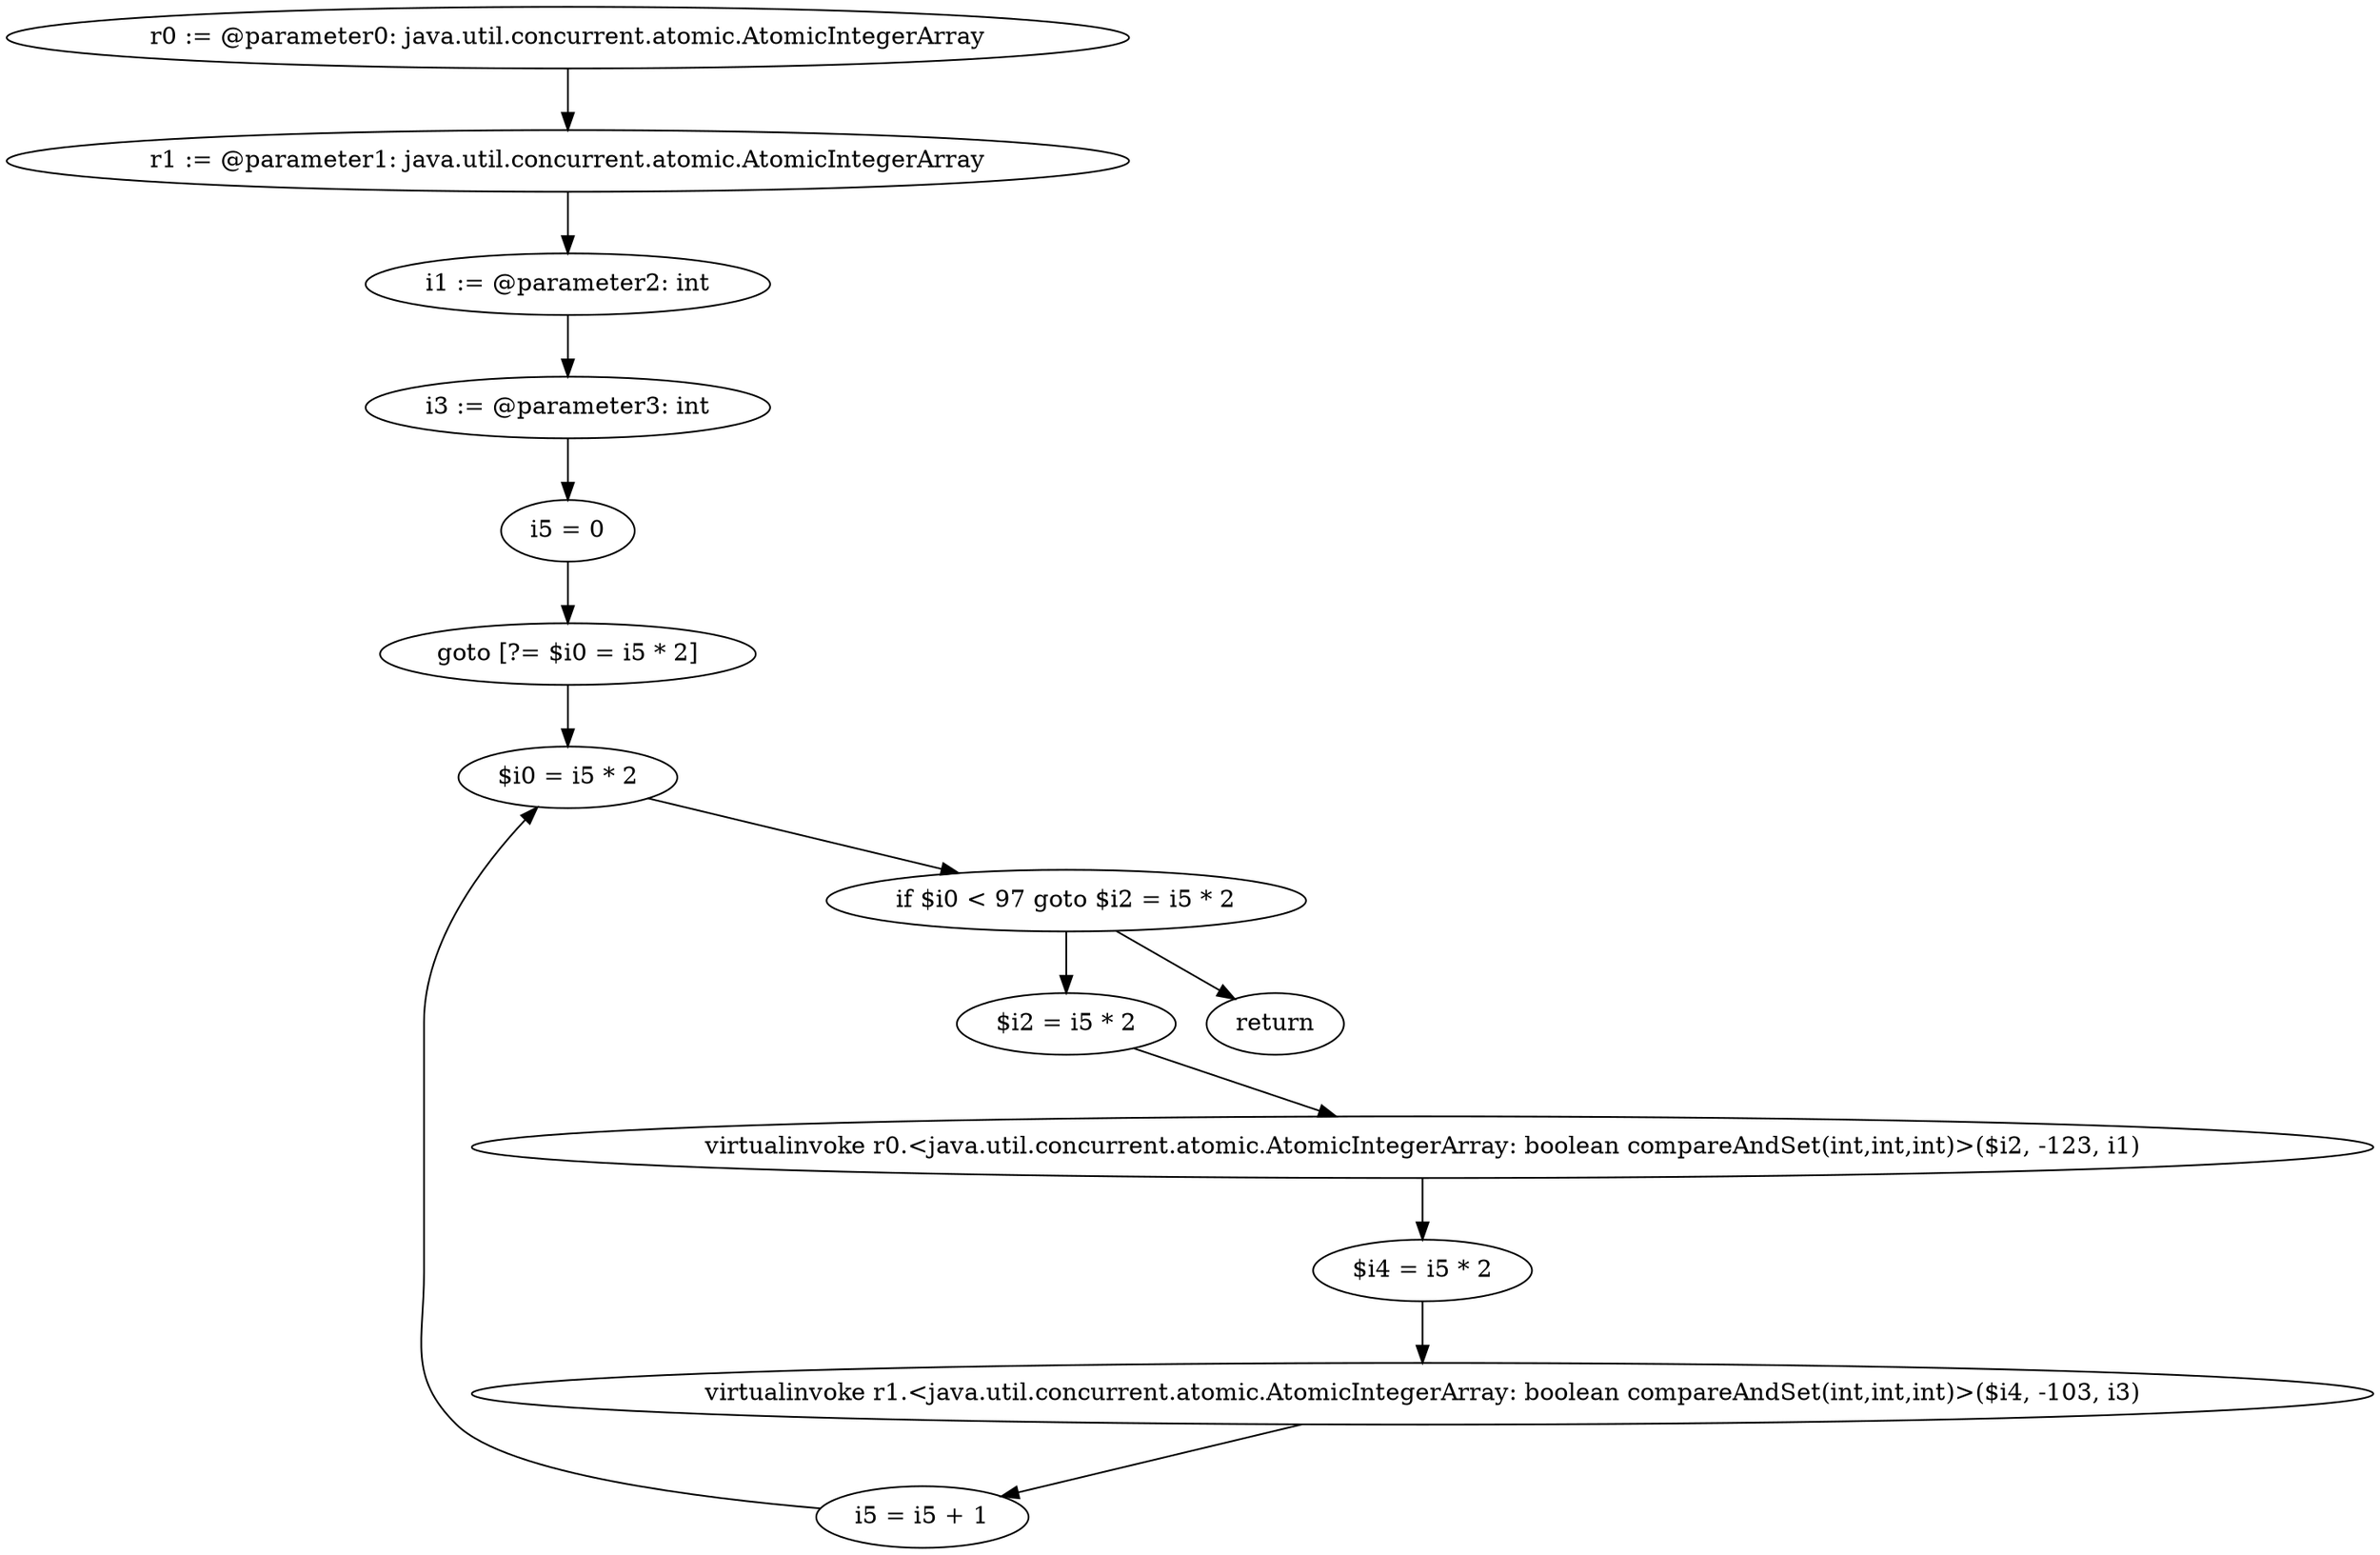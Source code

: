 digraph "unitGraph" {
    "r0 := @parameter0: java.util.concurrent.atomic.AtomicIntegerArray"
    "r1 := @parameter1: java.util.concurrent.atomic.AtomicIntegerArray"
    "i1 := @parameter2: int"
    "i3 := @parameter3: int"
    "i5 = 0"
    "goto [?= $i0 = i5 * 2]"
    "$i2 = i5 * 2"
    "virtualinvoke r0.<java.util.concurrent.atomic.AtomicIntegerArray: boolean compareAndSet(int,int,int)>($i2, -123, i1)"
    "$i4 = i5 * 2"
    "virtualinvoke r1.<java.util.concurrent.atomic.AtomicIntegerArray: boolean compareAndSet(int,int,int)>($i4, -103, i3)"
    "i5 = i5 + 1"
    "$i0 = i5 * 2"
    "if $i0 < 97 goto $i2 = i5 * 2"
    "return"
    "r0 := @parameter0: java.util.concurrent.atomic.AtomicIntegerArray"->"r1 := @parameter1: java.util.concurrent.atomic.AtomicIntegerArray";
    "r1 := @parameter1: java.util.concurrent.atomic.AtomicIntegerArray"->"i1 := @parameter2: int";
    "i1 := @parameter2: int"->"i3 := @parameter3: int";
    "i3 := @parameter3: int"->"i5 = 0";
    "i5 = 0"->"goto [?= $i0 = i5 * 2]";
    "goto [?= $i0 = i5 * 2]"->"$i0 = i5 * 2";
    "$i2 = i5 * 2"->"virtualinvoke r0.<java.util.concurrent.atomic.AtomicIntegerArray: boolean compareAndSet(int,int,int)>($i2, -123, i1)";
    "virtualinvoke r0.<java.util.concurrent.atomic.AtomicIntegerArray: boolean compareAndSet(int,int,int)>($i2, -123, i1)"->"$i4 = i5 * 2";
    "$i4 = i5 * 2"->"virtualinvoke r1.<java.util.concurrent.atomic.AtomicIntegerArray: boolean compareAndSet(int,int,int)>($i4, -103, i3)";
    "virtualinvoke r1.<java.util.concurrent.atomic.AtomicIntegerArray: boolean compareAndSet(int,int,int)>($i4, -103, i3)"->"i5 = i5 + 1";
    "i5 = i5 + 1"->"$i0 = i5 * 2";
    "$i0 = i5 * 2"->"if $i0 < 97 goto $i2 = i5 * 2";
    "if $i0 < 97 goto $i2 = i5 * 2"->"return";
    "if $i0 < 97 goto $i2 = i5 * 2"->"$i2 = i5 * 2";
}
